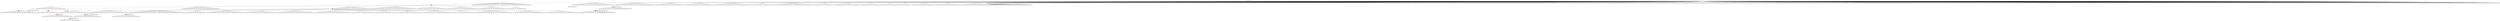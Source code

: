 digraph g {
	"48" -> "49";
	"49" [color=indianred1, style=filled, label="31"];
	"47" -> "48";
	"48" [label="8"];
	"43" -> "44";
	"44" [color=indianred1, style=filled, label="19"];
	"42" -> "43";
	"43" [label="7"];
	"34" -> "35";
	"35" [color=indianred1, style=filled, label="25"];
	"33" -> "34";
	"34" [label="46"];
	"30" -> "31";
	"31" [color=indianred1, style=filled, label="21"];
	"29" -> "30";
	"30" [label="34"];
	"28" -> "29";
	"29" [color=indianred1, style=filled, label="33"];
	"27" -> "28";
	"28" [label="21"];
	"20" -> "21";
	"21" [color=indianred1, style=filled, label="37"];
	"19" -> "20";
	"20" [label="43"];
	"17" -> "18";
	"18" [label="26"];
	"17" -> "19";
	"19" [label="37"];
	"17" -> "22";
	"22" [label="49"];
	"17" -> "23";
	"23" [label="50"];
	"17" -> "24";
	"24" [label="2"];
	"17" -> "25";
	"25" [label="16"];
	"17" -> "26";
	"26" [label="17"];
	"17" -> "27";
	"27" [label="33"];
	"17" -> "32";
	"32" [label="24"];
	"17" -> "33";
	"33" [label="25"];
	"17" -> "36";
	"36" [label="4"];
	"17" -> "37";
	"37" [label="5"];
	"17" -> "38";
	"38" [label="29"];
	"17" -> "39";
	"39" [label="14"];
	"17" -> "40";
	"40" [label="9"];
	"17" -> "41";
	"41" [label="40"];
	"16" -> "17";
	"17" [color=indianred1, style=filled, label="27"];
	"14" -> "15";
	"15" [label="45"];
	"14" -> "16";
	"16" [label="27"];
	"14" -> "42";
	"42" [label="19"];
	"14" -> "45";
	"45" [label="12"];
	"14" -> "46";
	"46" [label="38"];
	"14" -> "47";
	"47" [label="31"];
	"14" -> "50";
	"50" [label="48"];
	"14" -> "51";
	"51" [label="11"];
	"13" -> "14";
	"14" [color=indianred1, style=filled, label="44"];
	"6" -> "7";
	"7" [label="6"];
	"4" -> "5";
	"5" [color=indianred1, style=filled, label="3"];
	"3" -> "4";
	"4" [label="36"];
	"2" -> "3";
	"3" [color=indianred1, style=filled, label="23"];
	"1" -> "2";
	"2" [label="3"];
	"0" -> "1";
	"1" [label="23"];
	"0" -> "6";
	"6" [label="30"];
	"0" -> "8";
	"8" [label="32"];
	"0" -> "9";
	"9" [label="42"];
	"0" -> "10";
	"10" [label="20"];
	"0" -> "11";
	"11" [label="18"];
	"0" -> "12";
	"12" [label="28"];
	"0" -> "13";
	"13" [label="44"];
	"0" -> "52";
	"52" [label="35"];
	"0" -> "53";
	"53" [label="15"];
	"0" -> "54";
	"54" [label="22"];
	"0" -> "55";
	"55" [label="1"];
	"0" -> "56";
	"56" [label="10"];
	"0" -> "57";
	"57" [label="41"];
	"0" -> "58";
	"58" [label="13"];
	"0" -> "59";
	"59" [label="47"];
	"0" -> "60";
	"60" [label="39"];
	"0" [label="germline"];
	"0" -> "cell1";
	"cell1" [shape=box];
	"3" -> "cell2";
	"cell2" [shape=box];
	"9" -> "cell3";
	"cell3" [shape=box];
	"37" -> "cell4";
	"cell4" [shape=box];
	"32" -> "cell5";
	"cell5" [shape=box];
	"0" -> "cell6";
	"cell6" [shape=box];
	"13" -> "cell7";
	"cell7" [shape=box];
	"0" -> "cell8";
	"cell8" [shape=box];
	"40" -> "cell9";
	"cell9" [shape=box];
	"33" -> "cell10";
	"cell10" [shape=box];
	"0" -> "cell11";
	"cell11" [shape=box];
	"46" -> "cell12";
	"cell12" [shape=box];
	"10" -> "cell13";
	"cell13" [shape=box];
	"0" -> "cell14";
	"cell14" [shape=box];
	"0" -> "cell15";
	"cell15" [shape=box];
	"0" -> "cell16";
	"cell16" [shape=box];
	"16" -> "cell17";
	"cell17" [shape=box];
	"56" -> "cell18";
	"cell18" [shape=box];
	"0" -> "cell19";
	"cell19" [shape=box];
	"23" -> "cell20";
	"cell20" [shape=box];
	"0" -> "cell21";
	"cell21" [shape=box];
	"0" -> "cell22";
	"cell22" [shape=box];
	"53" -> "cell23";
	"cell23" [shape=box];
	"40" -> "cell24";
	"cell24" [shape=box];
	"45" -> "cell25";
	"cell25" [shape=box];
	"0" -> "cell26";
	"cell26" [shape=box];
	"0" -> "cell27";
	"cell27" [shape=box];
	"46" -> "cell28";
	"cell28" [shape=box];
	"8" -> "cell29";
	"cell29" [shape=box];
	"0" -> "cell30";
	"cell30" [shape=box];
	"58" -> "cell31";
	"cell31" [shape=box];
	"1" -> "cell32";
	"cell32" [shape=box];
	"9" -> "cell33";
	"cell33" [shape=box];
	"0" -> "cell34";
	"cell34" [shape=box];
	"33" -> "cell35";
	"cell35" [shape=box];
	"0" -> "cell36";
	"cell36" [shape=box];
	"0" -> "cell37";
	"cell37" [shape=box];
	"0" -> "cell38";
	"cell38" [shape=box];
	"0" -> "cell39";
	"cell39" [shape=box];
	"55" -> "cell40";
	"cell40" [shape=box];
	"11" -> "cell41";
	"cell41" [shape=box];
	"0" -> "cell42";
	"cell42" [shape=box];
	"0" -> "cell43";
	"cell43" [shape=box];
	"9" -> "cell44";
	"cell44" [shape=box];
	"0" -> "cell45";
	"cell45" [shape=box];
	"0" -> "cell46";
	"cell46" [shape=box];
	"42" -> "cell47";
	"cell47" [shape=box];
	"22" -> "cell48";
	"cell48" [shape=box];
	"32" -> "cell49";
	"cell49" [shape=box];
	"0" -> "cell50";
	"cell50" [shape=box];
	"0" -> "cell51";
	"cell51" [shape=box];
	"13" -> "cell52";
	"cell52" [shape=box];
	"0" -> "cell53";
	"cell53" [shape=box];
	"36" -> "cell54";
	"cell54" [shape=box];
	"0" -> "cell55";
	"cell55" [shape=box];
	"0" -> "cell56";
	"cell56" [shape=box];
	"16" -> "cell57";
	"cell57" [shape=box];
	"0" -> "cell58";
	"cell58" [shape=box];
	"45" -> "cell59";
	"cell59" [shape=box];
	"22" -> "cell60";
	"cell60" [shape=box];
	"3" -> "cell61";
	"cell61" [shape=box];
	"0" -> "cell62";
	"cell62" [shape=box];
	"0" -> "cell63";
	"cell63" [shape=box];
	"52" -> "cell64";
	"cell64" [shape=box];
	"6" -> "cell65";
	"cell65" [shape=box];
	"0" -> "cell66";
	"cell66" [shape=box];
	"0" -> "cell67";
	"cell67" [shape=box];
	"52" -> "cell68";
	"cell68" [shape=box];
	"0" -> "cell69";
	"cell69" [shape=box];
	"59" -> "cell70";
	"cell70" [shape=box];
	"20" -> "cell71";
	"cell71" [shape=box];
	"52" -> "cell72";
	"cell72" [shape=box];
	"33" -> "cell73";
	"cell73" [shape=box];
	"59" -> "cell74";
	"cell74" [shape=box];
	"41" -> "cell75";
	"cell75" [shape=box];
	"0" -> "cell76";
	"cell76" [shape=box];
	"0" -> "cell77";
	"cell77" [shape=box];
	"15" -> "cell78";
	"cell78" [shape=box];
	"0" -> "cell79";
	"cell79" [shape=box];
	"51" -> "cell80";
	"cell80" [shape=box];
	"0" -> "cell81";
	"cell81" [shape=box];
	"8" -> "cell82";
	"cell82" [shape=box];
	"0" -> "cell83";
	"cell83" [shape=box];
	"16" -> "cell84";
	"cell84" [shape=box];
	"0" -> "cell85";
	"cell85" [shape=box];
	"0" -> "cell86";
	"cell86" [shape=box];
	"35" -> "cell87";
	"cell87" [shape=box];
	"32" -> "cell88";
	"cell88" [shape=box];
	"10" -> "cell89";
	"cell89" [shape=box];
	"0" -> "cell90";
	"cell90" [shape=box];
	"0" -> "cell91";
	"cell91" [shape=box];
	"0" -> "cell92";
	"cell92" [shape=box];
	"0" -> "cell93";
	"cell93" [shape=box];
	"0" -> "cell94";
	"cell94" [shape=box];
	"31" -> "cell95";
	"cell95" [shape=box];
	"0" -> "cell96";
	"cell96" [shape=box];
	"0" -> "cell97";
	"cell97" [shape=box];
	"25" -> "cell98";
	"cell98" [shape=box];
	"32" -> "cell99";
	"cell99" [shape=box];
	"0" -> "cell100";
	"cell100" [shape=box];
	"1" -> "cell101";
	"cell101" [shape=box];
	"0" -> "cell102";
	"cell102" [shape=box];
	"25" -> "cell103";
	"cell103" [shape=box];
	"0" -> "cell104";
	"cell104" [shape=box];
	"7" -> "cell105";
	"cell105" [shape=box];
	"16" -> "cell106";
	"cell106" [shape=box];
	"50" -> "cell107";
	"cell107" [shape=box];
	"31" -> "cell108";
	"cell108" [shape=box];
	"0" -> "cell109";
	"cell109" [shape=box];
	"0" -> "cell110";
	"cell110" [shape=box];
	"0" -> "cell111";
	"cell111" [shape=box];
	"0" -> "cell112";
	"cell112" [shape=box];
	"0" -> "cell113";
	"cell113" [shape=box];
	"28" -> "cell114";
	"cell114" [shape=box];
	"22" -> "cell115";
	"cell115" [shape=box];
	"8" -> "cell116";
	"cell116" [shape=box];
	"56" -> "cell117";
	"cell117" [shape=box];
	"22" -> "cell118";
	"cell118" [shape=box];
	"41" -> "cell119";
	"cell119" [shape=box];
	"0" -> "cell120";
	"cell120" [shape=box];
	"35" -> "cell121";
	"cell121" [shape=box];
	"0" -> "cell122";
	"cell122" [shape=box];
	"42" -> "cell123";
	"cell123" [shape=box];
	"0" -> "cell124";
	"cell124" [shape=box];
	"0" -> "cell125";
	"cell125" [shape=box];
	"0" -> "cell126";
	"cell126" [shape=box];
	"0" -> "cell127";
	"cell127" [shape=box];
	"18" -> "cell128";
	"cell128" [shape=box];
	"0" -> "cell129";
	"cell129" [shape=box];
	"23" -> "cell130";
	"cell130" [shape=box];
	"10" -> "cell131";
	"cell131" [shape=box];
	"0" -> "cell132";
	"cell132" [shape=box];
	"0" -> "cell133";
	"cell133" [shape=box];
	"0" -> "cell134";
	"cell134" [shape=box];
	"0" -> "cell135";
	"cell135" [shape=box];
	"60" -> "cell136";
	"cell136" [shape=box];
	"60" -> "cell137";
	"cell137" [shape=box];
	"0" -> "cell138";
	"cell138" [shape=box];
	"36" -> "cell139";
	"cell139" [shape=box];
	"0" -> "cell140";
	"cell140" [shape=box];
	"24" -> "cell141";
	"cell141" [shape=box];
	"0" -> "cell142";
	"cell142" [shape=box];
	"44" -> "cell143";
	"cell143" [shape=box];
	"21" -> "cell144";
	"cell144" [shape=box];
	"6" -> "cell145";
	"cell145" [shape=box];
	"13" -> "cell146";
	"cell146" [shape=box];
	"0" -> "cell147";
	"cell147" [shape=box];
	"40" -> "cell148";
	"cell148" [shape=box];
	"12" -> "cell149";
	"cell149" [shape=box];
	"0" -> "cell150";
	"cell150" [shape=box];
	"46" -> "cell151";
	"cell151" [shape=box];
	"26" -> "cell152";
	"cell152" [shape=box];
	"45" -> "cell153";
	"cell153" [shape=box];
	"46" -> "cell154";
	"cell154" [shape=box];
	"0" -> "cell155";
	"cell155" [shape=box];
	"0" -> "cell156";
	"cell156" [shape=box];
	"0" -> "cell157";
	"cell157" [shape=box];
	"25" -> "cell158";
	"cell158" [shape=box];
	"0" -> "cell159";
	"cell159" [shape=box];
	"0" -> "cell160";
	"cell160" [shape=box];
	"0" -> "cell161";
	"cell161" [shape=box];
	"0" -> "cell162";
	"cell162" [shape=box];
	"45" -> "cell163";
	"cell163" [shape=box];
	"0" -> "cell164";
	"cell164" [shape=box];
	"47" -> "cell165";
	"cell165" [shape=box];
	"0" -> "cell166";
	"cell166" [shape=box];
	"59" -> "cell167";
	"cell167" [shape=box];
	"53" -> "cell168";
	"cell168" [shape=box];
	"0" -> "cell169";
	"cell169" [shape=box];
	"0" -> "cell170";
	"cell170" [shape=box];
	"0" -> "cell171";
	"cell171" [shape=box];
	"41" -> "cell172";
	"cell172" [shape=box];
	"5" -> "cell173";
	"cell173" [shape=box];
	"60" -> "cell174";
	"cell174" [shape=box];
	"0" -> "cell175";
	"cell175" [shape=box];
	"0" -> "cell176";
	"cell176" [shape=box];
	"23" -> "cell177";
	"cell177" [shape=box];
	"0" -> "cell178";
	"cell178" [shape=box];
	"19" -> "cell179";
	"cell179" [shape=box];
	"15" -> "cell180";
	"cell180" [shape=box];
	"0" -> "cell181";
	"cell181" [shape=box];
	"0" -> "cell182";
	"cell182" [shape=box];
	"12" -> "cell183";
	"cell183" [shape=box];
	"35" -> "cell184";
	"cell184" [shape=box];
	"0" -> "cell185";
	"cell185" [shape=box];
	"37" -> "cell186";
	"cell186" [shape=box];
	"0" -> "cell187";
	"cell187" [shape=box];
	"1" -> "cell188";
	"cell188" [shape=box];
	"24" -> "cell189";
	"cell189" [shape=box];
	"0" -> "cell190";
	"cell190" [shape=box];
	"0" -> "cell191";
	"cell191" [shape=box];
	"0" -> "cell192";
	"cell192" [shape=box];
	"0" -> "cell193";
	"cell193" [shape=box];
	"0" -> "cell194";
	"cell194" [shape=box];
	"0" -> "cell195";
	"cell195" [shape=box];
	"0" -> "cell196";
	"cell196" [shape=box];
	"0" -> "cell197";
	"cell197" [shape=box];
	"29" -> "cell198";
	"cell198" [shape=box];
	"40" -> "cell199";
	"cell199" [shape=box];
	"16" -> "cell200";
	"cell200" [shape=box];
	"39" -> "cell201";
	"cell201" [shape=box];
	"0" -> "cell202";
	"cell202" [shape=box];
	"0" -> "cell203";
	"cell203" [shape=box];
	"0" -> "cell204";
	"cell204" [shape=box];
	"0" -> "cell205";
	"cell205" [shape=box];
	"0" -> "cell206";
	"cell206" [shape=box];
	"22" -> "cell207";
	"cell207" [shape=box];
	"5" -> "cell208";
	"cell208" [shape=box];
	"0" -> "cell209";
	"cell209" [shape=box];
	"0" -> "cell210";
	"cell210" [shape=box];
	"52" -> "cell211";
	"cell211" [shape=box];
	"0" -> "cell212";
	"cell212" [shape=box];
	"44" -> "cell213";
	"cell213" [shape=box];
	"12" -> "cell214";
	"cell214" [shape=box];
	"0" -> "cell215";
	"cell215" [shape=box];
	"40" -> "cell216";
	"cell216" [shape=box];
	"0" -> "cell217";
	"cell217" [shape=box];
	"19" -> "cell218";
	"cell218" [shape=box];
	"6" -> "cell219";
	"cell219" [shape=box];
	"60" -> "cell220";
	"cell220" [shape=box];
	"0" -> "cell221";
	"cell221" [shape=box];
	"52" -> "cell222";
	"cell222" [shape=box];
	"0" -> "cell223";
	"cell223" [shape=box];
	"49" -> "cell224";
	"cell224" [shape=box];
	"0" -> "cell225";
	"cell225" [shape=box];
	"0" -> "cell226";
	"cell226" [shape=box];
	"21" -> "cell227";
	"cell227" [shape=box];
	"12" -> "cell228";
	"cell228" [shape=box];
	"34" -> "cell229";
	"cell229" [shape=box];
	"0" -> "cell230";
	"cell230" [shape=box];
	"40" -> "cell231";
	"cell231" [shape=box];
	"0" -> "cell232";
	"cell232" [shape=box];
	"21" -> "cell233";
	"cell233" [shape=box];
	"0" -> "cell234";
	"cell234" [shape=box];
	"0" -> "cell235";
	"cell235" [shape=box];
	"18" -> "cell236";
	"cell236" [shape=box];
	"51" -> "cell237";
	"cell237" [shape=box];
	"0" -> "cell238";
	"cell238" [shape=box];
	"0" -> "cell239";
	"cell239" [shape=box];
	"0" -> "cell240";
	"cell240" [shape=box];
	"0" -> "cell241";
	"cell241" [shape=box];
	"38" -> "cell242";
	"cell242" [shape=box];
	"15" -> "cell243";
	"cell243" [shape=box];
	"15" -> "cell244";
	"cell244" [shape=box];
	"10" -> "cell245";
	"cell245" [shape=box];
	"47" -> "cell246";
	"cell246" [shape=box];
	"0" -> "cell247";
	"cell247" [shape=box];
	"0" -> "cell248";
	"cell248" [shape=box];
	"57" -> "cell249";
	"cell249" [shape=box];
	"44" -> "cell250";
	"cell250" [shape=box];
	"0" -> "cell251";
	"cell251" [shape=box];
	"11" -> "cell252";
	"cell252" [shape=box];
	"0" -> "cell253";
	"cell253" [shape=box];
	"11" -> "cell254";
	"cell254" [shape=box];
	"0" -> "cell255";
	"cell255" [shape=box];
	"0" -> "cell256";
	"cell256" [shape=box];
	"51" -> "cell257";
	"cell257" [shape=box];
	"5" -> "cell258";
	"cell258" [shape=box];
	"0" -> "cell259";
	"cell259" [shape=box];
	"53" -> "cell260";
	"cell260" [shape=box];
	"0" -> "cell261";
	"cell261" [shape=box];
	"0" -> "cell262";
	"cell262" [shape=box];
	"0" -> "cell263";
	"cell263" [shape=box];
	"0" -> "cell264";
	"cell264" [shape=box];
	"0" -> "cell265";
	"cell265" [shape=box];
	"18" -> "cell266";
	"cell266" [shape=box];
	"41" -> "cell267";
	"cell267" [shape=box];
	"0" -> "cell268";
	"cell268" [shape=box];
	"0" -> "cell269";
	"cell269" [shape=box];
	"31" -> "cell270";
	"cell270" [shape=box];
	"0" -> "cell271";
	"cell271" [shape=box];
	"0" -> "cell272";
	"cell272" [shape=box];
	"0" -> "cell273";
	"cell273" [shape=box];
	"0" -> "cell274";
	"cell274" [shape=box];
	"18" -> "cell275";
	"cell275" [shape=box];
	"0" -> "cell276";
	"cell276" [shape=box];
	"0" -> "cell277";
	"cell277" [shape=box];
	"0" -> "cell278";
	"cell278" [shape=box];
	"0" -> "cell279";
	"cell279" [shape=box];
	"0" -> "cell280";
	"cell280" [shape=box];
	"19" -> "cell281";
	"cell281" [shape=box];
	"0" -> "cell282";
	"cell282" [shape=box];
	"0" -> "cell283";
	"cell283" [shape=box];
	"27" -> "cell284";
	"cell284" [shape=box];
	"0" -> "cell285";
	"cell285" [shape=box];
	"18" -> "cell286";
	"cell286" [shape=box];
	"22" -> "cell287";
	"cell287" [shape=box];
	"39" -> "cell288";
	"cell288" [shape=box];
	"8" -> "cell289";
	"cell289" [shape=box];
	"0" -> "cell290";
	"cell290" [shape=box];
	"0" -> "cell291";
	"cell291" [shape=box];
	"3" -> "cell292";
	"cell292" [shape=box];
	"53" -> "cell293";
	"cell293" [shape=box];
	"0" -> "cell294";
	"cell294" [shape=box];
	"0" -> "cell295";
	"cell295" [shape=box];
	"0" -> "cell296";
	"cell296" [shape=box];
	"6" -> "cell297";
	"cell297" [shape=box];
	"9" -> "cell298";
	"cell298" [shape=box];
	"0" -> "cell299";
	"cell299" [shape=box];
	"0" -> "cell300";
	"cell300" [shape=box];
	"29" -> "cell301";
	"cell301" [shape=box];
	"0" -> "cell302";
	"cell302" [shape=box];
	"0" -> "cell303";
	"cell303" [shape=box];
	"46" -> "cell304";
	"cell304" [shape=box];
	"45" -> "cell305";
	"cell305" [shape=box];
	"8" -> "cell306";
	"cell306" [shape=box];
	"0" -> "cell307";
	"cell307" [shape=box];
	"0" -> "cell308";
	"cell308" [shape=box];
	"16" -> "cell309";
	"cell309" [shape=box];
	"0" -> "cell310";
	"cell310" [shape=box];
	"0" -> "cell311";
	"cell311" [shape=box];
	"43" -> "cell312";
	"cell312" [shape=box];
	"53" -> "cell313";
	"cell313" [shape=box];
	"35" -> "cell314";
	"cell314" [shape=box];
	"37" -> "cell315";
	"cell315" [shape=box];
	"0" -> "cell316";
	"cell316" [shape=box];
	"0" -> "cell317";
	"cell317" [shape=box];
	"15" -> "cell318";
	"cell318" [shape=box];
	"37" -> "cell319";
	"cell319" [shape=box];
	"0" -> "cell320";
	"cell320" [shape=box];
	"60" -> "cell321";
	"cell321" [shape=box];
	"0" -> "cell322";
	"cell322" [shape=box];
	"0" -> "cell323";
	"cell323" [shape=box];
	"0" -> "cell324";
	"cell324" [shape=box];
	"58" -> "cell325";
	"cell325" [shape=box];
	"0" -> "cell326";
	"cell326" [shape=box];
	"41" -> "cell327";
	"cell327" [shape=box];
	"0" -> "cell328";
	"cell328" [shape=box];
	"53" -> "cell329";
	"cell329" [shape=box];
	"27" -> "cell330";
	"cell330" [shape=box];
	"49" -> "cell331";
	"cell331" [shape=box];
	"23" -> "cell332";
	"cell332" [shape=box];
	"0" -> "cell333";
	"cell333" [shape=box];
	"23" -> "cell334";
	"cell334" [shape=box];
	"0" -> "cell335";
	"cell335" [shape=box];
	"58" -> "cell336";
	"cell336" [shape=box];
	"0" -> "cell337";
	"cell337" [shape=box];
	"0" -> "cell338";
	"cell338" [shape=box];
	"0" -> "cell339";
	"cell339" [shape=box];
	"0" -> "cell340";
	"cell340" [shape=box];
	"0" -> "cell341";
	"cell341" [shape=box];
	"0" -> "cell342";
	"cell342" [shape=box];
	"0" -> "cell343";
	"cell343" [shape=box];
	"0" -> "cell344";
	"cell344" [shape=box];
	"0" -> "cell345";
	"cell345" [shape=box];
	"0" -> "cell346";
	"cell346" [shape=box];
	"10" -> "cell347";
	"cell347" [shape=box];
	"0" -> "cell348";
	"cell348" [shape=box];
	"9" -> "cell349";
	"cell349" [shape=box];
	"0" -> "cell350";
	"cell350" [shape=box];
	"50" -> "cell351";
	"cell351" [shape=box];
	"49" -> "cell352";
	"cell352" [shape=box];
	"15" -> "cell353";
	"cell353" [shape=box];
	"0" -> "cell354";
	"cell354" [shape=box];
	"0" -> "cell355";
	"cell355" [shape=box];
	"0" -> "cell356";
	"cell356" [shape=box];
	"33" -> "cell357";
	"cell357" [shape=box];
	"0" -> "cell358";
	"cell358" [shape=box];
	"24" -> "cell359";
	"cell359" [shape=box];
	"0" -> "cell360";
	"cell360" [shape=box];
	"0" -> "cell361";
	"cell361" [shape=box];
	"0" -> "cell362";
	"cell362" [shape=box];
	"0" -> "cell363";
	"cell363" [shape=box];
	"0" -> "cell364";
	"cell364" [shape=box];
	"19" -> "cell365";
	"cell365" [shape=box];
	"29" -> "cell366";
	"cell366" [shape=box];
	"0" -> "cell367";
	"cell367" [shape=box];
	"0" -> "cell368";
	"cell368" [shape=box];
	"0" -> "cell369";
	"cell369" [shape=box];
	"15" -> "cell370";
	"cell370" [shape=box];
	"6" -> "cell371";
	"cell371" [shape=box];
	"19" -> "cell372";
	"cell372" [shape=box];
	"29" -> "cell373";
	"cell373" [shape=box];
	"0" -> "cell374";
	"cell374" [shape=box];
	"15" -> "cell375";
	"cell375" [shape=box];
	"56" -> "cell376";
	"cell376" [shape=box];
	"0" -> "cell377";
	"cell377" [shape=box];
	"0" -> "cell378";
	"cell378" [shape=box];
	"0" -> "cell379";
	"cell379" [shape=box];
	"0" -> "cell380";
	"cell380" [shape=box];
	"0" -> "cell381";
	"cell381" [shape=box];
	"0" -> "cell382";
	"cell382" [shape=box];
	"0" -> "cell383";
	"cell383" [shape=box];
	"0" -> "cell384";
	"cell384" [shape=box];
	"0" -> "cell385";
	"cell385" [shape=box];
	"4" -> "cell386";
	"cell386" [shape=box];
	"0" -> "cell387";
	"cell387" [shape=box];
	"21" -> "cell388";
	"cell388" [shape=box];
	"0" -> "cell389";
	"cell389" [shape=box];
	"29" -> "cell390";
	"cell390" [shape=box];
	"0" -> "cell391";
	"cell391" [shape=box];
	"0" -> "cell392";
	"cell392" [shape=box];
	"0" -> "cell393";
	"cell393" [shape=box];
	"0" -> "cell394";
	"cell394" [shape=box];
	"0" -> "cell395";
	"cell395" [shape=box];
	"0" -> "cell396";
	"cell396" [shape=box];
	"0" -> "cell397";
	"cell397" [shape=box];
	"60" -> "cell398";
	"cell398" [shape=box];
	"0" -> "cell399";
	"cell399" [shape=box];
	"0" -> "cell400";
	"cell400" [shape=box];
	"45" -> "cell401";
	"cell401" [shape=box];
	"58" -> "cell402";
	"cell402" [shape=box];
	"49" -> "cell403";
	"cell403" [shape=box];
	"16" -> "cell404";
	"cell404" [shape=box];
	"0" -> "cell405";
	"cell405" [shape=box];
	"4" -> "cell406";
	"cell406" [shape=box];
	"36" -> "cell407";
	"cell407" [shape=box];
	"0" -> "cell408";
	"cell408" [shape=box];
	"0" -> "cell409";
	"cell409" [shape=box];
	"0" -> "cell410";
	"cell410" [shape=box];
	"15" -> "cell411";
	"cell411" [shape=box];
	"21" -> "cell412";
	"cell412" [shape=box];
	"0" -> "cell413";
	"cell413" [shape=box];
	"46" -> "cell414";
	"cell414" [shape=box];
	"0" -> "cell415";
	"cell415" [shape=box];
	"60" -> "cell416";
	"cell416" [shape=box];
	"0" -> "cell417";
	"cell417" [shape=box];
	"10" -> "cell418";
	"cell418" [shape=box];
	"11" -> "cell419";
	"cell419" [shape=box];
	"0" -> "cell420";
	"cell420" [shape=box];
	"0" -> "cell421";
	"cell421" [shape=box];
	"0" -> "cell422";
	"cell422" [shape=box];
	"13" -> "cell423";
	"cell423" [shape=box];
	"0" -> "cell424";
	"cell424" [shape=box];
	"0" -> "cell425";
	"cell425" [shape=box];
	"0" -> "cell426";
	"cell426" [shape=box];
	"0" -> "cell427";
	"cell427" [shape=box];
	"0" -> "cell428";
	"cell428" [shape=box];
	"0" -> "cell429";
	"cell429" [shape=box];
	"59" -> "cell430";
	"cell430" [shape=box];
	"0" -> "cell431";
	"cell431" [shape=box];
	"0" -> "cell432";
	"cell432" [shape=box];
	"19" -> "cell433";
	"cell433" [shape=box];
	"59" -> "cell434";
	"cell434" [shape=box];
	"0" -> "cell435";
	"cell435" [shape=box];
	"19" -> "cell436";
	"cell436" [shape=box];
	"38" -> "cell437";
	"cell437" [shape=box];
	"13" -> "cell438";
	"cell438" [shape=box];
	"0" -> "cell439";
	"cell439" [shape=box];
	"0" -> "cell440";
	"cell440" [shape=box];
	"12" -> "cell441";
	"cell441" [shape=box];
	"0" -> "cell442";
	"cell442" [shape=box];
	"0" -> "cell443";
	"cell443" [shape=box];
	"51" -> "cell444";
	"cell444" [shape=box];
	"21" -> "cell445";
	"cell445" [shape=box];
	"0" -> "cell446";
	"cell446" [shape=box];
	"5" -> "cell447";
	"cell447" [shape=box];
	"0" -> "cell448";
	"cell448" [shape=box];
	"57" -> "cell449";
	"cell449" [shape=box];
	"22" -> "cell450";
	"cell450" [shape=box];
	"12" -> "cell451";
	"cell451" [shape=box];
	"35" -> "cell452";
	"cell452" [shape=box];
	"1" -> "cell453";
	"cell453" [shape=box];
	"12" -> "cell454";
	"cell454" [shape=box];
	"7" -> "cell455";
	"cell455" [shape=box];
	"54" -> "cell456";
	"cell456" [shape=box];
	"5" -> "cell457";
	"cell457" [shape=box];
	"42" -> "cell458";
	"cell458" [shape=box];
	"0" -> "cell459";
	"cell459" [shape=box];
	"19" -> "cell460";
	"cell460" [shape=box];
	"3" -> "cell461";
	"cell461" [shape=box];
	"0" -> "cell462";
	"cell462" [shape=box];
	"0" -> "cell463";
	"cell463" [shape=box];
	"0" -> "cell464";
	"cell464" [shape=box];
	"0" -> "cell465";
	"cell465" [shape=box];
	"0" -> "cell466";
	"cell466" [shape=box];
	"15" -> "cell467";
	"cell467" [shape=box];
	"22" -> "cell468";
	"cell468" [shape=box];
	"0" -> "cell469";
	"cell469" [shape=box];
	"57" -> "cell470";
	"cell470" [shape=box];
	"0" -> "cell471";
	"cell471" [shape=box];
	"0" -> "cell472";
	"cell472" [shape=box];
	"21" -> "cell473";
	"cell473" [shape=box];
	"0" -> "cell474";
	"cell474" [shape=box];
	"47" -> "cell475";
	"cell475" [shape=box];
	"45" -> "cell476";
	"cell476" [shape=box];
	"0" -> "cell477";
	"cell477" [shape=box];
	"25" -> "cell478";
	"cell478" [shape=box];
	"26" -> "cell479";
	"cell479" [shape=box];
	"25" -> "cell480";
	"cell480" [shape=box];
	"0" -> "cell481";
	"cell481" [shape=box];
	"1" -> "cell482";
	"cell482" [shape=box];
	"0" -> "cell483";
	"cell483" [shape=box];
	"10" -> "cell484";
	"cell484" [shape=box];
	"15" -> "cell485";
	"cell485" [shape=box];
	"0" -> "cell486";
	"cell486" [shape=box];
	"19" -> "cell487";
	"cell487" [shape=box];
	"49" -> "cell488";
	"cell488" [shape=box];
	"0" -> "cell489";
	"cell489" [shape=box];
	"54" -> "cell490";
	"cell490" [shape=box];
	"16" -> "cell491";
	"cell491" [shape=box];
	"40" -> "cell492";
	"cell492" [shape=box];
	"5" -> "cell493";
	"cell493" [shape=box];
	"5" -> "cell494";
	"cell494" [shape=box];
	"46" -> "cell495";
	"cell495" [shape=box];
	"0" -> "cell496";
	"cell496" [shape=box];
	"0" -> "cell497";
	"cell497" [shape=box];
	"56" -> "cell498";
	"cell498" [shape=box];
	"39" -> "cell499";
	"cell499" [shape=box];
	"0" -> "cell500";
	"cell500" [shape=box];
	"0" -> "cell501";
	"cell501" [shape=box];
	"27" -> "cell502";
	"cell502" [shape=box];
	"0" -> "cell503";
	"cell503" [shape=box];
	"46" -> "cell504";
	"cell504" [shape=box];
	"0" -> "cell505";
	"cell505" [shape=box];
	"0" -> "cell506";
	"cell506" [shape=box];
	"40" -> "cell507";
	"cell507" [shape=box];
	"0" -> "cell508";
	"cell508" [shape=box];
	"0" -> "cell509";
	"cell509" [shape=box];
	"50" -> "cell510";
	"cell510" [shape=box];
	"0" -> "cell511";
	"cell511" [shape=box];
	"0" -> "cell512";
	"cell512" [shape=box];
	"0" -> "cell513";
	"cell513" [shape=box];
	"16" -> "cell514";
	"cell514" [shape=box];
	"0" -> "cell515";
	"cell515" [shape=box];
	"51" -> "cell516";
	"cell516" [shape=box];
	"0" -> "cell517";
	"cell517" [shape=box];
	"0" -> "cell518";
	"cell518" [shape=box];
	"0" -> "cell519";
	"cell519" [shape=box];
	"0" -> "cell520";
	"cell520" [shape=box];
	"0" -> "cell521";
	"cell521" [shape=box];
	"35" -> "cell522";
	"cell522" [shape=box];
	"49" -> "cell523";
	"cell523" [shape=box];
	"13" -> "cell524";
	"cell524" [shape=box];
	"24" -> "cell525";
	"cell525" [shape=box];
	"0" -> "cell526";
	"cell526" [shape=box];
	"10" -> "cell527";
	"cell527" [shape=box];
	"0" -> "cell528";
	"cell528" [shape=box];
	"25" -> "cell529";
	"cell529" [shape=box];
	"39" -> "cell530";
	"cell530" [shape=box];
	"0" -> "cell531";
	"cell531" [shape=box];
	"16" -> "cell532";
	"cell532" [shape=box];
	"0" -> "cell533";
	"cell533" [shape=box];
	"54" -> "cell534";
	"cell534" [shape=box];
	"37" -> "cell535";
	"cell535" [shape=box];
	"0" -> "cell536";
	"cell536" [shape=box];
	"52" -> "cell537";
	"cell537" [shape=box];
	"0" -> "cell538";
	"cell538" [shape=box];
	"0" -> "cell539";
	"cell539" [shape=box];
	"0" -> "cell540";
	"cell540" [shape=box];
	"0" -> "cell541";
	"cell541" [shape=box];
	"31" -> "cell542";
	"cell542" [shape=box];
	"0" -> "cell543";
	"cell543" [shape=box];
	"0" -> "cell544";
	"cell544" [shape=box];
	"0" -> "cell545";
	"cell545" [shape=box];
	"9" -> "cell546";
	"cell546" [shape=box];
	"0" -> "cell547";
	"cell547" [shape=box];
	"0" -> "cell548";
	"cell548" [shape=box];
	"0" -> "cell549";
	"cell549" [shape=box];
	"0" -> "cell550";
	"cell550" [shape=box];
	"0" -> "cell551";
	"cell551" [shape=box];
	"0" -> "cell552";
	"cell552" [shape=box];
	"42" -> "cell553";
	"cell553" [shape=box];
	"8" -> "cell554";
	"cell554" [shape=box];
	"60" -> "cell555";
	"cell555" [shape=box];
	"0" -> "cell556";
	"cell556" [shape=box];
	"36" -> "cell557";
	"cell557" [shape=box];
	"0" -> "cell558";
	"cell558" [shape=box];
	"0" -> "cell559";
	"cell559" [shape=box];
	"0" -> "cell560";
	"cell560" [shape=box];
	"0" -> "cell561";
	"cell561" [shape=box];
	"49" -> "cell562";
	"cell562" [shape=box];
	"0" -> "cell563";
	"cell563" [shape=box];
	"51" -> "cell564";
	"cell564" [shape=box];
	"48" -> "cell565";
	"cell565" [shape=box];
	"33" -> "cell566";
	"cell566" [shape=box];
	"38" -> "cell567";
	"cell567" [shape=box];
	"0" -> "cell568";
	"cell568" [shape=box];
	"0" -> "cell569";
	"cell569" [shape=box];
	"0" -> "cell570";
	"cell570" [shape=box];
	"0" -> "cell571";
	"cell571" [shape=box];
	"0" -> "cell572";
	"cell572" [shape=box];
	"49" -> "cell573";
	"cell573" [shape=box];
	"6" -> "cell574";
	"cell574" [shape=box];
	"19" -> "cell575";
	"cell575" [shape=box];
	"0" -> "cell576";
	"cell576" [shape=box];
	"27" -> "cell577";
	"cell577" [shape=box];
	"31" -> "cell578";
	"cell578" [shape=box];
	"6" -> "cell579";
	"cell579" [shape=box];
	"0" -> "cell580";
	"cell580" [shape=box];
	"42" -> "cell581";
	"cell581" [shape=box];
	"15" -> "cell582";
	"cell582" [shape=box];
	"47" -> "cell583";
	"cell583" [shape=box];
	"0" -> "cell584";
	"cell584" [shape=box];
	"35" -> "cell585";
	"cell585" [shape=box];
	"0" -> "cell586";
	"cell586" [shape=box];
	"0" -> "cell587";
	"cell587" [shape=box];
	"0" -> "cell588";
	"cell588" [shape=box];
	"0" -> "cell589";
	"cell589" [shape=box];
	"0" -> "cell590";
	"cell590" [shape=box];
	"44" -> "cell591";
	"cell591" [shape=box];
	"0" -> "cell592";
	"cell592" [shape=box];
	"33" -> "cell593";
	"cell593" [shape=box];
	"42" -> "cell594";
	"cell594" [shape=box];
	"0" -> "cell595";
	"cell595" [shape=box];
	"0" -> "cell596";
	"cell596" [shape=box];
	"49" -> "cell597";
	"cell597" [shape=box];
	"0" -> "cell598";
	"cell598" [shape=box];
	"0" -> "cell599";
	"cell599" [shape=box];
	"0" -> "cell600";
	"cell600" [shape=box];
	"19" -> "cell601";
	"cell601" [shape=box];
	"0" -> "cell602";
	"cell602" [shape=box];
	"19" -> "cell603";
	"cell603" [shape=box];
	"0" -> "cell604";
	"cell604" [shape=box];
	"0" -> "cell605";
	"cell605" [shape=box];
	"0" -> "cell606";
	"cell606" [shape=box];
	"0" -> "cell607";
	"cell607" [shape=box];
	"0" -> "cell608";
	"cell608" [shape=box];
	"57" -> "cell609";
	"cell609" [shape=box];
	"16" -> "cell610";
	"cell610" [shape=box];
	"55" -> "cell611";
	"cell611" [shape=box];
	"16" -> "cell612";
	"cell612" [shape=box];
	"57" -> "cell613";
	"cell613" [shape=box];
	"31" -> "cell614";
	"cell614" [shape=box];
	"53" -> "cell615";
	"cell615" [shape=box];
	"27" -> "cell616";
	"cell616" [shape=box];
	"37" -> "cell617";
	"cell617" [shape=box];
	"0" -> "cell618";
	"cell618" [shape=box];
	"18" -> "cell619";
	"cell619" [shape=box];
	"0" -> "cell620";
	"cell620" [shape=box];
	"38" -> "cell621";
	"cell621" [shape=box];
	"0" -> "cell622";
	"cell622" [shape=box];
	"0" -> "cell623";
	"cell623" [shape=box];
	"24" -> "cell624";
	"cell624" [shape=box];
	"19" -> "cell625";
	"cell625" [shape=box];
	"0" -> "cell626";
	"cell626" [shape=box];
	"0" -> "cell627";
	"cell627" [shape=box];
	"36" -> "cell628";
	"cell628" [shape=box];
	"59" -> "cell629";
	"cell629" [shape=box];
	"0" -> "cell630";
	"cell630" [shape=box];
	"0" -> "cell631";
	"cell631" [shape=box];
	"0" -> "cell632";
	"cell632" [shape=box];
	"0" -> "cell633";
	"cell633" [shape=box];
	"0" -> "cell634";
	"cell634" [shape=box];
	"39" -> "cell635";
	"cell635" [shape=box];
	"13" -> "cell636";
	"cell636" [shape=box];
	"0" -> "cell637";
	"cell637" [shape=box];
	"22" -> "cell638";
	"cell638" [shape=box];
	"49" -> "cell639";
	"cell639" [shape=box];
	"10" -> "cell640";
	"cell640" [shape=box];
	"0" -> "cell641";
	"cell641" [shape=box];
	"24" -> "cell642";
	"cell642" [shape=box];
	"0" -> "cell643";
	"cell643" [shape=box];
	"12" -> "cell644";
	"cell644" [shape=box];
	"0" -> "cell645";
	"cell645" [shape=box];
	"0" -> "cell646";
	"cell646" [shape=box];
	"0" -> "cell647";
	"cell647" [shape=box];
	"0" -> "cell648";
	"cell648" [shape=box];
	"0" -> "cell649";
	"cell649" [shape=box];
	"6" -> "cell650";
	"cell650" [shape=box];
	"0" -> "cell651";
	"cell651" [shape=box];
	"1" -> "cell652";
	"cell652" [shape=box];
	"3" -> "cell653";
	"cell653" [shape=box];
	"0" -> "cell654";
	"cell654" [shape=box];
	"32" -> "cell655";
	"cell655" [shape=box];
	"13" -> "cell656";
	"cell656" [shape=box];
	"19" -> "cell657";
	"cell657" [shape=box];
	"0" -> "cell658";
	"cell658" [shape=box];
	"0" -> "cell659";
	"cell659" [shape=box];
	"22" -> "cell660";
	"cell660" [shape=box];
	"41" -> "cell661";
	"cell661" [shape=box];
	"18" -> "cell662";
	"cell662" [shape=box];
	"0" -> "cell663";
	"cell663" [shape=box];
	"39" -> "cell664";
	"cell664" [shape=box];
	"13" -> "cell665";
	"cell665" [shape=box];
	"0" -> "cell666";
	"cell666" [shape=box];
	"24" -> "cell667";
	"cell667" [shape=box];
	"45" -> "cell668";
	"cell668" [shape=box];
	"8" -> "cell669";
	"cell669" [shape=box];
	"13" -> "cell670";
	"cell670" [shape=box];
	"53" -> "cell671";
	"cell671" [shape=box];
	"15" -> "cell672";
	"cell672" [shape=box];
	"0" -> "cell673";
	"cell673" [shape=box];
	"3" -> "cell674";
	"cell674" [shape=box];
	"8" -> "cell675";
	"cell675" [shape=box];
	"52" -> "cell676";
	"cell676" [shape=box];
	"35" -> "cell677";
	"cell677" [shape=box];
	"0" -> "cell678";
	"cell678" [shape=box];
	"0" -> "cell679";
	"cell679" [shape=box];
	"54" -> "cell680";
	"cell680" [shape=box];
	"9" -> "cell681";
	"cell681" [shape=box];
	"19" -> "cell682";
	"cell682" [shape=box];
	"33" -> "cell683";
	"cell683" [shape=box];
	"0" -> "cell684";
	"cell684" [shape=box];
	"32" -> "cell685";
	"cell685" [shape=box];
	"39" -> "cell686";
	"cell686" [shape=box];
	"0" -> "cell687";
	"cell687" [shape=box];
	"0" -> "cell688";
	"cell688" [shape=box];
	"1" -> "cell689";
	"cell689" [shape=box];
	"8" -> "cell690";
	"cell690" [shape=box];
	"19" -> "cell691";
	"cell691" [shape=box];
	"57" -> "cell692";
	"cell692" [shape=box];
	"46" -> "cell693";
	"cell693" [shape=box];
	"11" -> "cell694";
	"cell694" [shape=box];
	"0" -> "cell695";
	"cell695" [shape=box];
	"39" -> "cell696";
	"cell696" [shape=box];
	"21" -> "cell697";
	"cell697" [shape=box];
	"0" -> "cell698";
	"cell698" [shape=box];
	"0" -> "cell699";
	"cell699" [shape=box];
	"28" -> "cell700";
	"cell700" [shape=box];
	"0" -> "cell701";
	"cell701" [shape=box];
	"7" -> "cell702";
	"cell702" [shape=box];
	"0" -> "cell703";
	"cell703" [shape=box];
	"0" -> "cell704";
	"cell704" [shape=box];
	"0" -> "cell705";
	"cell705" [shape=box];
	"0" -> "cell706";
	"cell706" [shape=box];
	"0" -> "cell707";
	"cell707" [shape=box];
	"59" -> "cell708";
	"cell708" [shape=box];
	"0" -> "cell709";
	"cell709" [shape=box];
	"32" -> "cell710";
	"cell710" [shape=box];
	"0" -> "cell711";
	"cell711" [shape=box];
	"0" -> "cell712";
	"cell712" [shape=box];
	"0" -> "cell713";
	"cell713" [shape=box];
	"60" -> "cell714";
	"cell714" [shape=box];
	"0" -> "cell715";
	"cell715" [shape=box];
	"25" -> "cell716";
	"cell716" [shape=box];
	"0" -> "cell717";
	"cell717" [shape=box];
	"0" -> "cell718";
	"cell718" [shape=box];
	"0" -> "cell719";
	"cell719" [shape=box];
	"0" -> "cell720";
	"cell720" [shape=box];
	"0" -> "cell721";
	"cell721" [shape=box];
	"50" -> "cell722";
	"cell722" [shape=box];
	"29" -> "cell723";
	"cell723" [shape=box];
	"3" -> "cell724";
	"cell724" [shape=box];
	"57" -> "cell725";
	"cell725" [shape=box];
	"4" -> "cell726";
	"cell726" [shape=box];
	"39" -> "cell727";
	"cell727" [shape=box];
	"0" -> "cell728";
	"cell728" [shape=box];
	"18" -> "cell729";
	"cell729" [shape=box];
	"0" -> "cell730";
	"cell730" [shape=box];
	"0" -> "cell731";
	"cell731" [shape=box];
	"0" -> "cell732";
	"cell732" [shape=box];
	"0" -> "cell733";
	"cell733" [shape=box];
	"0" -> "cell734";
	"cell734" [shape=box];
	"21" -> "cell735";
	"cell735" [shape=box];
	"0" -> "cell736";
	"cell736" [shape=box];
	"0" -> "cell737";
	"cell737" [shape=box];
	"13" -> "cell738";
	"cell738" [shape=box];
	"4" -> "cell739";
	"cell739" [shape=box];
	"0" -> "cell740";
	"cell740" [shape=box];
	"0" -> "cell741";
	"cell741" [shape=box];
	"0" -> "cell742";
	"cell742" [shape=box];
	"15" -> "cell743";
	"cell743" [shape=box];
	"0" -> "cell744";
	"cell744" [shape=box];
	"60" -> "cell745";
	"cell745" [shape=box];
	"35" -> "cell746";
	"cell746" [shape=box];
	"0" -> "cell747";
	"cell747" [shape=box];
	"0" -> "cell748";
	"cell748" [shape=box];
	"36" -> "cell749";
	"cell749" [shape=box];
	"0" -> "cell750";
	"cell750" [shape=box];
	"0" -> "cell751";
	"cell751" [shape=box];
	"0" -> "cell752";
	"cell752" [shape=box];
	"31" -> "cell753";
	"cell753" [shape=box];
	"0" -> "cell754";
	"cell754" [shape=box];
	"0" -> "cell755";
	"cell755" [shape=box];
	"57" -> "cell756";
	"cell756" [shape=box];
	"22" -> "cell757";
	"cell757" [shape=box];
	"12" -> "cell758";
	"cell758" [shape=box];
	"0" -> "cell759";
	"cell759" [shape=box];
	"0" -> "cell760";
	"cell760" [shape=box];
	"39" -> "cell761";
	"cell761" [shape=box];
	"7" -> "cell762";
	"cell762" [shape=box];
	"0" -> "cell763";
	"cell763" [shape=box];
	"23" -> "cell764";
	"cell764" [shape=box];
	"36" -> "cell765";
	"cell765" [shape=box];
	"0" -> "cell766";
	"cell766" [shape=box];
	"0" -> "cell767";
	"cell767" [shape=box];
	"0" -> "cell768";
	"cell768" [shape=box];
	"0" -> "cell769";
	"cell769" [shape=box];
	"39" -> "cell770";
	"cell770" [shape=box];
	"36" -> "cell771";
	"cell771" [shape=box];
	"0" -> "cell772";
	"cell772" [shape=box];
	"0" -> "cell773";
	"cell773" [shape=box];
	"0" -> "cell774";
	"cell774" [shape=box];
	"2" -> "cell775";
	"cell775" [shape=box];
	"45" -> "cell776";
	"cell776" [shape=box];
	"0" -> "cell777";
	"cell777" [shape=box];
	"0" -> "cell778";
	"cell778" [shape=box];
	"0" -> "cell779";
	"cell779" [shape=box];
	"10" -> "cell780";
	"cell780" [shape=box];
	"0" -> "cell781";
	"cell781" [shape=box];
	"42" -> "cell782";
	"cell782" [shape=box];
	"3" -> "cell783";
	"cell783" [shape=box];
	"58" -> "cell784";
	"cell784" [shape=box];
	"0" -> "cell785";
	"cell785" [shape=box];
	"50" -> "cell786";
	"cell786" [shape=box];
	"0" -> "cell787";
	"cell787" [shape=box];
	"0" -> "cell788";
	"cell788" [shape=box];
	"0" -> "cell789";
	"cell789" [shape=box];
	"0" -> "cell790";
	"cell790" [shape=box];
	"0" -> "cell791";
	"cell791" [shape=box];
	"0" -> "cell792";
	"cell792" [shape=box];
	"23" -> "cell793";
	"cell793" [shape=box];
	"0" -> "cell794";
	"cell794" [shape=box];
	"47" -> "cell795";
	"cell795" [shape=box];
	"0" -> "cell796";
	"cell796" [shape=box];
	"0" -> "cell797";
	"cell797" [shape=box];
	"36" -> "cell798";
	"cell798" [shape=box];
	"44" -> "cell799";
	"cell799" [shape=box];
	"0" -> "cell800";
	"cell800" [shape=box];
	"5" -> "cell801";
	"cell801" [shape=box];
	"58" -> "cell802";
	"cell802" [shape=box];
	"28" -> "cell803";
	"cell803" [shape=box];
	"46" -> "cell804";
	"cell804" [shape=box];
	"0" -> "cell805";
	"cell805" [shape=box];
	"42" -> "cell806";
	"cell806" [shape=box];
	"35" -> "cell807";
	"cell807" [shape=box];
	"0" -> "cell808";
	"cell808" [shape=box];
	"0" -> "cell809";
	"cell809" [shape=box];
	"0" -> "cell810";
	"cell810" [shape=box];
	"39" -> "cell811";
	"cell811" [shape=box];
	"11" -> "cell812";
	"cell812" [shape=box];
	"12" -> "cell813";
	"cell813" [shape=box];
	"6" -> "cell814";
	"cell814" [shape=box];
	"23" -> "cell815";
	"cell815" [shape=box];
	"41" -> "cell816";
	"cell816" [shape=box];
	"6" -> "cell817";
	"cell817" [shape=box];
	"13" -> "cell818";
	"cell818" [shape=box];
	"24" -> "cell819";
	"cell819" [shape=box];
	"0" -> "cell820";
	"cell820" [shape=box];
	"59" -> "cell821";
	"cell821" [shape=box];
	"0" -> "cell822";
	"cell822" [shape=box];
	"35" -> "cell823";
	"cell823" [shape=box];
	"29" -> "cell824";
	"cell824" [shape=box];
	"0" -> "cell825";
	"cell825" [shape=box];
	"13" -> "cell826";
	"cell826" [shape=box];
	"19" -> "cell827";
	"cell827" [shape=box];
	"0" -> "cell828";
	"cell828" [shape=box];
	"0" -> "cell829";
	"cell829" [shape=box];
	"0" -> "cell830";
	"cell830" [shape=box];
	"0" -> "cell831";
	"cell831" [shape=box];
	"0" -> "cell832";
	"cell832" [shape=box];
	"0" -> "cell833";
	"cell833" [shape=box];
	"0" -> "cell834";
	"cell834" [shape=box];
	"0" -> "cell835";
	"cell835" [shape=box];
	"42" -> "cell836";
	"cell836" [shape=box];
	"0" -> "cell837";
	"cell837" [shape=box];
	"0" -> "cell838";
	"cell838" [shape=box];
	"0" -> "cell839";
	"cell839" [shape=box];
	"0" -> "cell840";
	"cell840" [shape=box];
	"38" -> "cell841";
	"cell841" [shape=box];
	"0" -> "cell842";
	"cell842" [shape=box];
	"26" -> "cell843";
	"cell843" [shape=box];
	"47" -> "cell844";
	"cell844" [shape=box];
	"0" -> "cell845";
	"cell845" [shape=box];
	"48" -> "cell846";
	"cell846" [shape=box];
	"47" -> "cell847";
	"cell847" [shape=box];
	"19" -> "cell848";
	"cell848" [shape=box];
	"0" -> "cell849";
	"cell849" [shape=box];
	"0" -> "cell850";
	"cell850" [shape=box];
	"44" -> "cell851";
	"cell851" [shape=box];
	"0" -> "cell852";
	"cell852" [shape=box];
	"45" -> "cell853";
	"cell853" [shape=box];
	"13" -> "cell854";
	"cell854" [shape=box];
	"21" -> "cell855";
	"cell855" [shape=box];
	"28" -> "cell856";
	"cell856" [shape=box];
	"0" -> "cell857";
	"cell857" [shape=box];
	"0" -> "cell858";
	"cell858" [shape=box];
	"0" -> "cell859";
	"cell859" [shape=box];
	"40" -> "cell860";
	"cell860" [shape=box];
	"0" -> "cell861";
	"cell861" [shape=box];
	"33" -> "cell862";
	"cell862" [shape=box];
	"0" -> "cell863";
	"cell863" [shape=box];
	"0" -> "cell864";
	"cell864" [shape=box];
	"22" -> "cell865";
	"cell865" [shape=box];
	"55" -> "cell866";
	"cell866" [shape=box];
	"50" -> "cell867";
	"cell867" [shape=box];
	"0" -> "cell868";
	"cell868" [shape=box];
	"0" -> "cell869";
	"cell869" [shape=box];
	"35" -> "cell870";
	"cell870" [shape=box];
	"48" -> "cell871";
	"cell871" [shape=box];
	"32" -> "cell872";
	"cell872" [shape=box];
	"52" -> "cell873";
	"cell873" [shape=box];
	"0" -> "cell874";
	"cell874" [shape=box];
	"0" -> "cell875";
	"cell875" [shape=box];
	"13" -> "cell876";
	"cell876" [shape=box];
	"19" -> "cell877";
	"cell877" [shape=box];
	"0" -> "cell878";
	"cell878" [shape=box];
	"1" -> "cell879";
	"cell879" [shape=box];
	"0" -> "cell880";
	"cell880" [shape=box];
	"42" -> "cell881";
	"cell881" [shape=box];
	"0" -> "cell882";
	"cell882" [shape=box];
	"0" -> "cell883";
	"cell883" [shape=box];
	"1" -> "cell884";
	"cell884" [shape=box];
	"31" -> "cell885";
	"cell885" [shape=box];
	"0" -> "cell886";
	"cell886" [shape=box];
	"0" -> "cell887";
	"cell887" [shape=box];
	"43" -> "cell888";
	"cell888" [shape=box];
	"24" -> "cell889";
	"cell889" [shape=box];
	"25" -> "cell890";
	"cell890" [shape=box];
	"5" -> "cell891";
	"cell891" [shape=box];
	"35" -> "cell892";
	"cell892" [shape=box];
	"0" -> "cell893";
	"cell893" [shape=box];
	"0" -> "cell894";
	"cell894" [shape=box];
	"0" -> "cell895";
	"cell895" [shape=box];
	"0" -> "cell896";
	"cell896" [shape=box];
	"0" -> "cell897";
	"cell897" [shape=box];
	"23" -> "cell898";
	"cell898" [shape=box];
	"0" -> "cell899";
	"cell899" [shape=box];
	"37" -> "cell900";
	"cell900" [shape=box];
	"0" -> "cell901";
	"cell901" [shape=box];
	"0" -> "cell902";
	"cell902" [shape=box];
	"6" -> "cell903";
	"cell903" [shape=box];
	"0" -> "cell904";
	"cell904" [shape=box];
	"0" -> "cell905";
	"cell905" [shape=box];
	"30" -> "cell906";
	"cell906" [shape=box];
	"57" -> "cell907";
	"cell907" [shape=box];
	"9" -> "cell908";
	"cell908" [shape=box];
	"0" -> "cell909";
	"cell909" [shape=box];
	"0" -> "cell910";
	"cell910" [shape=box];
	"1" -> "cell911";
	"cell911" [shape=box];
	"0" -> "cell912";
	"cell912" [shape=box];
	"50" -> "cell913";
	"cell913" [shape=box];
	"26" -> "cell914";
	"cell914" [shape=box];
	"0" -> "cell915";
	"cell915" [shape=box];
	"25" -> "cell916";
	"cell916" [shape=box];
	"0" -> "cell917";
	"cell917" [shape=box];
	"0" -> "cell918";
	"cell918" [shape=box];
	"0" -> "cell919";
	"cell919" [shape=box];
	"0" -> "cell920";
	"cell920" [shape=box];
	"55" -> "cell921";
	"cell921" [shape=box];
	"9" -> "cell922";
	"cell922" [shape=box];
	"0" -> "cell923";
	"cell923" [shape=box];
	"0" -> "cell924";
	"cell924" [shape=box];
	"24" -> "cell925";
	"cell925" [shape=box];
	"0" -> "cell926";
	"cell926" [shape=box];
	"0" -> "cell927";
	"cell927" [shape=box];
	"5" -> "cell928";
	"cell928" [shape=box];
	"0" -> "cell929";
	"cell929" [shape=box];
	"27" -> "cell930";
	"cell930" [shape=box];
	"0" -> "cell931";
	"cell931" [shape=box];
	"0" -> "cell932";
	"cell932" [shape=box];
	"0" -> "cell933";
	"cell933" [shape=box];
	"0" -> "cell934";
	"cell934" [shape=box];
	"15" -> "cell935";
	"cell935" [shape=box];
	"0" -> "cell936";
	"cell936" [shape=box];
	"0" -> "cell937";
	"cell937" [shape=box];
	"0" -> "cell938";
	"cell938" [shape=box];
	"40" -> "cell939";
	"cell939" [shape=box];
	"25" -> "cell940";
	"cell940" [shape=box];
	"0" -> "cell941";
	"cell941" [shape=box];
	"19" -> "cell942";
	"cell942" [shape=box];
	"44" -> "cell943";
	"cell943" [shape=box];
	"59" -> "cell944";
	"cell944" [shape=box];
	"16" -> "cell945";
	"cell945" [shape=box];
	"42" -> "cell946";
	"cell946" [shape=box];
	"59" -> "cell947";
	"cell947" [shape=box];
	"0" -> "cell948";
	"cell948" [shape=box];
	"28" -> "cell949";
	"cell949" [shape=box];
	"0" -> "cell950";
	"cell950" [shape=box];
	"36" -> "cell951";
	"cell951" [shape=box];
	"16" -> "cell952";
	"cell952" [shape=box];
	"0" -> "cell953";
	"cell953" [shape=box];
	"11" -> "cell954";
	"cell954" [shape=box];
	"0" -> "cell955";
	"cell955" [shape=box];
	"0" -> "cell956";
	"cell956" [shape=box];
	"27" -> "cell957";
	"cell957" [shape=box];
	"20" -> "cell958";
	"cell958" [shape=box];
	"5" -> "cell959";
	"cell959" [shape=box];
	"11" -> "cell960";
	"cell960" [shape=box];
	"8" -> "cell961";
	"cell961" [shape=box];
	"5" -> "cell962";
	"cell962" [shape=box];
	"39" -> "cell963";
	"cell963" [shape=box];
	"29" -> "cell964";
	"cell964" [shape=box];
	"10" -> "cell965";
	"cell965" [shape=box];
	"0" -> "cell966";
	"cell966" [shape=box];
	"5" -> "cell967";
	"cell967" [shape=box];
	"0" -> "cell968";
	"cell968" [shape=box];
	"0" -> "cell969";
	"cell969" [shape=box];
	"0" -> "cell970";
	"cell970" [shape=box];
	"0" -> "cell971";
	"cell971" [shape=box];
	"0" -> "cell972";
	"cell972" [shape=box];
	"13" -> "cell973";
	"cell973" [shape=box];
	"0" -> "cell974";
	"cell974" [shape=box];
	"37" -> "cell975";
	"cell975" [shape=box];
	"16" -> "cell976";
	"cell976" [shape=box];
	"18" -> "cell977";
	"cell977" [shape=box];
	"36" -> "cell978";
	"cell978" [shape=box];
	"0" -> "cell979";
	"cell979" [shape=box];
	"24" -> "cell980";
	"cell980" [shape=box];
	"0" -> "cell981";
	"cell981" [shape=box];
	"0" -> "cell982";
	"cell982" [shape=box];
	"42" -> "cell983";
	"cell983" [shape=box];
	"12" -> "cell984";
	"cell984" [shape=box];
	"0" -> "cell985";
	"cell985" [shape=box];
	"0" -> "cell986";
	"cell986" [shape=box];
	"0" -> "cell987";
	"cell987" [shape=box];
	"27" -> "cell988";
	"cell988" [shape=box];
	"6" -> "cell989";
	"cell989" [shape=box];
	"0" -> "cell990";
	"cell990" [shape=box];
	"0" -> "cell991";
	"cell991" [shape=box];
	"56" -> "cell992";
	"cell992" [shape=box];
	"40" -> "cell993";
	"cell993" [shape=box];
	"21" -> "cell994";
	"cell994" [shape=box];
	"0" -> "cell995";
	"cell995" [shape=box];
	"29" -> "cell996";
	"cell996" [shape=box];
	"12" -> "cell997";
	"cell997" [shape=box];
	"50" -> "cell998";
	"cell998" [shape=box];
	"0" -> "cell999";
	"cell999" [shape=box];
	"12" -> "cell1000";
	"cell1000" [shape=box];
	"0" -> "cell1001";
	"cell1001" [shape=box];
	"40" -> "cell1002";
	"cell1002" [shape=box];
	"15" -> "cell1003";
	"cell1003" [shape=box];
	"24" -> "cell1004";
	"cell1004" [shape=box];
	"49" -> "cell1005";
	"cell1005" [shape=box];
	"25" -> "cell1006";
	"cell1006" [shape=box];
	"50" -> "cell1007";
	"cell1007" [shape=box];
	"0" -> "cell1008";
	"cell1008" [shape=box];
	"10" -> "cell1009";
	"cell1009" [shape=box];
	"50" -> "cell1010";
	"cell1010" [shape=box];
	"27" -> "cell1011";
	"cell1011" [shape=box];
	"0" -> "cell1012";
	"cell1012" [shape=box];
	"8" -> "cell1013";
	"cell1013" [shape=box];
	"0" -> "cell1014";
	"cell1014" [shape=box];
	"5" -> "cell1015";
	"cell1015" [shape=box];
	"13" -> "cell1016";
	"cell1016" [shape=box];
	"0" -> "cell1017";
	"cell1017" [shape=box];
	"8" -> "cell1018";
	"cell1018" [shape=box];
	"46" -> "cell1019";
	"cell1019" [shape=box];
	"48" -> "cell1020";
	"cell1020" [shape=box];
	"5" -> "cell1021";
	"cell1021" [shape=box];
	"49" -> "cell1022";
	"cell1022" [shape=box];
	"49" -> "cell1023";
	"cell1023" [shape=box];
	"48" -> "cell1024";
	"cell1024" [shape=box];
	"55" -> "cell1025";
	"cell1025" [shape=box];
	"0" -> "cell1026";
	"cell1026" [shape=box];
	"0" -> "cell1027";
	"cell1027" [shape=box];
	"0" -> "cell1028";
	"cell1028" [shape=box];
	"26" -> "cell1029";
	"cell1029" [shape=box];
	"0" -> "cell1030";
	"cell1030" [shape=box];
	"47" -> "cell1031";
	"cell1031" [shape=box];
	"27" -> "cell1032";
	"cell1032" [shape=box];
	"0" -> "cell1033";
	"cell1033" [shape=box];
	"0" -> "cell1034";
	"cell1034" [shape=box];
	"25" -> "cell1035";
	"cell1035" [shape=box];
	"0" -> "cell1036";
	"cell1036" [shape=box];
	"0" -> "cell1037";
	"cell1037" [shape=box];
	"0" -> "cell1038";
	"cell1038" [shape=box];
	"60" -> "cell1039";
	"cell1039" [shape=box];
	"0" -> "cell1040";
	"cell1040" [shape=box];
	"37" -> "cell1041";
	"cell1041" [shape=box];
	"25" -> "cell1042";
	"cell1042" [shape=box];
	"6" -> "cell1043";
	"cell1043" [shape=box];
	"0" -> "cell1044";
	"cell1044" [shape=box];
	"21" -> "cell1045";
	"cell1045" [shape=box];
	"13" -> "cell1046";
	"cell1046" [shape=box];
	"54" -> "cell1047";
	"cell1047" [shape=box];
	"53" -> "cell1048";
	"cell1048" [shape=box];
	"6" -> "cell1049";
	"cell1049" [shape=box];
	"10" -> "cell1050";
	"cell1050" [shape=box];
	"0" -> "cell1051";
	"cell1051" [shape=box];
	"0" -> "cell1052";
	"cell1052" [shape=box];
	"38" -> "cell1053";
	"cell1053" [shape=box];
	"0" -> "cell1054";
	"cell1054" [shape=box];
	"29" -> "cell1055";
	"cell1055" [shape=box];
	"0" -> "cell1056";
	"cell1056" [shape=box];
	"12" -> "cell1057";
	"cell1057" [shape=box];
	"37" -> "cell1058";
	"cell1058" [shape=box];
	"11" -> "cell1059";
	"cell1059" [shape=box];
	"16" -> "cell1060";
	"cell1060" [shape=box];
	"33" -> "cell1061";
	"cell1061" [shape=box];
	"51" -> "cell1062";
	"cell1062" [shape=box];
	"41" -> "cell1063";
	"cell1063" [shape=box];
	"12" -> "cell1064";
	"cell1064" [shape=box];
	"0" -> "cell1065";
	"cell1065" [shape=box];
	"10" -> "cell1066";
	"cell1066" [shape=box];
	"40" -> "cell1067";
	"cell1067" [shape=box];
	"26" -> "cell1068";
	"cell1068" [shape=box];
	"0" -> "cell1069";
	"cell1069" [shape=box];
	"13" -> "cell1070";
	"cell1070" [shape=box];
	"0" -> "cell1071";
	"cell1071" [shape=box];
	"0" -> "cell1072";
	"cell1072" [shape=box];
	"0" -> "cell1073";
	"cell1073" [shape=box];
	"1" -> "cell1074";
	"cell1074" [shape=box];
	"9" -> "cell1075";
	"cell1075" [shape=box];
	"0" -> "cell1076";
	"cell1076" [shape=box];
	"0" -> "cell1077";
	"cell1077" [shape=box];
	"0" -> "cell1078";
	"cell1078" [shape=box];
	"41" -> "cell1079";
	"cell1079" [shape=box];
	"0" -> "cell1080";
	"cell1080" [shape=box];
	"52" -> "cell1081";
	"cell1081" [shape=box];
	"12" -> "cell1082";
	"cell1082" [shape=box];
	"41" -> "cell1083";
	"cell1083" [shape=box];
	"23" -> "cell1084";
	"cell1084" [shape=box];
	"0" -> "cell1085";
	"cell1085" [shape=box];
	"9" -> "cell1086";
	"cell1086" [shape=box];
	"0" -> "cell1087";
	"cell1087" [shape=box];
	"0" -> "cell1088";
	"cell1088" [shape=box];
	"40" -> "cell1089";
	"cell1089" [shape=box];
	"0" -> "cell1090";
	"cell1090" [shape=box];
	"15" -> "cell1091";
	"cell1091" [shape=box];
	"0" -> "cell1092";
	"cell1092" [shape=box];
	"3" -> "cell1093";
	"cell1093" [shape=box];
	"0" -> "cell1094";
	"cell1094" [shape=box];
	"0" -> "cell1095";
	"cell1095" [shape=box];
	"60" -> "cell1096";
	"cell1096" [shape=box];
	"0" -> "cell1097";
	"cell1097" [shape=box];
	"0" -> "cell1098";
	"cell1098" [shape=box];
	"24" -> "cell1099";
	"cell1099" [shape=box];
	"0" -> "cell1100";
	"cell1100" [shape=box];
	"0" -> "cell1101";
	"cell1101" [shape=box];
	"1" -> "cell1102";
	"cell1102" [shape=box];
	"0" -> "cell1103";
	"cell1103" [shape=box];
	"0" -> "cell1104";
	"cell1104" [shape=box];
	"0" -> "cell1105";
	"cell1105" [shape=box];
	"45" -> "cell1106";
	"cell1106" [shape=box];
	"0" -> "cell1107";
	"cell1107" [shape=box];
	"3" -> "cell1108";
	"cell1108" [shape=box];
	"58" -> "cell1109";
	"cell1109" [shape=box];
	"51" -> "cell1110";
	"cell1110" [shape=box];
	"0" -> "cell1111";
	"cell1111" [shape=box];
	"0" -> "cell1112";
	"cell1112" [shape=box];
	"23" -> "cell1113";
	"cell1113" [shape=box];
	"27" -> "cell1114";
	"cell1114" [shape=box];
	"4" -> "cell1115";
	"cell1115" [shape=box];
	"0" -> "cell1116";
	"cell1116" [shape=box];
	"0" -> "cell1117";
	"cell1117" [shape=box];
	"37" -> "cell1118";
	"cell1118" [shape=box];
	"0" -> "cell1119";
	"cell1119" [shape=box];
	"0" -> "cell1120";
	"cell1120" [shape=box];
	"0" -> "cell1121";
	"cell1121" [shape=box];
	"0" -> "cell1122";
	"cell1122" [shape=box];
	"0" -> "cell1123";
	"cell1123" [shape=box];
	"0" -> "cell1124";
	"cell1124" [shape=box];
	"0" -> "cell1125";
	"cell1125" [shape=box];
	"50" -> "cell1126";
	"cell1126" [shape=box];
	"0" -> "cell1127";
	"cell1127" [shape=box];
	"0" -> "cell1128";
	"cell1128" [shape=box];
	"0" -> "cell1129";
	"cell1129" [shape=box];
	"13" -> "cell1130";
	"cell1130" [shape=box];
	"0" -> "cell1131";
	"cell1131" [shape=box];
	"54" -> "cell1132";
	"cell1132" [shape=box];
	"20" -> "cell1133";
	"cell1133" [shape=box];
	"45" -> "cell1134";
	"cell1134" [shape=box];
	"57" -> "cell1135";
	"cell1135" [shape=box];
	"41" -> "cell1136";
	"cell1136" [shape=box];
	"0" -> "cell1137";
	"cell1137" [shape=box];
	"38" -> "cell1138";
	"cell1138" [shape=box];
	"0" -> "cell1139";
	"cell1139" [shape=box];
	"42" -> "cell1140";
	"cell1140" [shape=box];
	"38" -> "cell1141";
	"cell1141" [shape=box];
	"0" -> "cell1142";
	"cell1142" [shape=box];
	"0" -> "cell1143";
	"cell1143" [shape=box];
	"32" -> "cell1144";
	"cell1144" [shape=box];
	"0" -> "cell1145";
	"cell1145" [shape=box];
	"5" -> "cell1146";
	"cell1146" [shape=box];
	"32" -> "cell1147";
	"cell1147" [shape=box];
	"46" -> "cell1148";
	"cell1148" [shape=box];
	"10" -> "cell1149";
	"cell1149" [shape=box];
	"27" -> "cell1150";
	"cell1150" [shape=box];
	"39" -> "cell1151";
	"cell1151" [shape=box];
	"23" -> "cell1152";
	"cell1152" [shape=box];
	"46" -> "cell1153";
	"cell1153" [shape=box];
	"3" -> "cell1154";
	"cell1154" [shape=box];
	"22" -> "cell1155";
	"cell1155" [shape=box];
	"0" -> "cell1156";
	"cell1156" [shape=box];
	"0" -> "cell1157";
	"cell1157" [shape=box];
	"0" -> "cell1158";
	"cell1158" [shape=box];
	"44" -> "cell1159";
	"cell1159" [shape=box];
	"0" -> "cell1160";
	"cell1160" [shape=box];
	"0" -> "cell1161";
	"cell1161" [shape=box];
	"25" -> "cell1162";
	"cell1162" [shape=box];
	"0" -> "cell1163";
	"cell1163" [shape=box];
	"0" -> "cell1164";
	"cell1164" [shape=box];
	"0" -> "cell1165";
	"cell1165" [shape=box];
	"15" -> "cell1166";
	"cell1166" [shape=box];
	"34" -> "cell1167";
	"cell1167" [shape=box];
	"55" -> "cell1168";
	"cell1168" [shape=box];
	"24" -> "cell1169";
	"cell1169" [shape=box];
	"41" -> "cell1170";
	"cell1170" [shape=box];
	"23" -> "cell1171";
	"cell1171" [shape=box];
	"59" -> "cell1172";
	"cell1172" [shape=box];
	"31" -> "cell1173";
	"cell1173" [shape=box];
	"30" -> "cell1174";
	"cell1174" [shape=box];
	"26" -> "cell1175";
	"cell1175" [shape=box];
	"0" -> "cell1176";
	"cell1176" [shape=box];
	"47" -> "cell1177";
	"cell1177" [shape=box];
	"0" -> "cell1178";
	"cell1178" [shape=box];
	"33" -> "cell1179";
	"cell1179" [shape=box];
	"24" -> "cell1180";
	"cell1180" [shape=box];
	"2" -> "cell1181";
	"cell1181" [shape=box];
	"47" -> "cell1182";
	"cell1182" [shape=box];
	"53" -> "cell1183";
	"cell1183" [shape=box];
	"19" -> "cell1184";
	"cell1184" [shape=box];
	"0" -> "cell1185";
	"cell1185" [shape=box];
	"1" -> "cell1186";
	"cell1186" [shape=box];
	"0" -> "cell1187";
	"cell1187" [shape=box];
	"0" -> "cell1188";
	"cell1188" [shape=box];
	"13" -> "cell1189";
	"cell1189" [shape=box];
	"27" -> "cell1190";
	"cell1190" [shape=box];
	"3" -> "cell1191";
	"cell1191" [shape=box];
	"42" -> "cell1192";
	"cell1192" [shape=box];
	"15" -> "cell1193";
	"cell1193" [shape=box];
	"0" -> "cell1194";
	"cell1194" [shape=box];
	"0" -> "cell1195";
	"cell1195" [shape=box];
	"0" -> "cell1196";
	"cell1196" [shape=box];
	"47" -> "cell1197";
	"cell1197" [shape=box];
	"0" -> "cell1198";
	"cell1198" [shape=box];
	"6" -> "cell1199";
	"cell1199" [shape=box];
	"24" -> "cell1200";
	"cell1200" [shape=box];
	"0" -> "cell1201";
	"cell1201" [shape=box];
	"0" -> "cell1202";
	"cell1202" [shape=box];
	"0" -> "cell1203";
	"cell1203" [shape=box];
	"0" -> "cell1204";
	"cell1204" [shape=box];
	"0" -> "cell1205";
	"cell1205" [shape=box];
	"26" -> "cell1206";
	"cell1206" [shape=box];
	"38" -> "cell1207";
	"cell1207" [shape=box];
	"0" -> "cell1208";
	"cell1208" [shape=box];
	"42" -> "cell1209";
	"cell1209" [shape=box];
	"49" -> "cell1210";
	"cell1210" [shape=box];
	"9" -> "cell1211";
	"cell1211" [shape=box];
	"0" -> "cell1212";
	"cell1212" [shape=box];
	"0" -> "cell1213";
	"cell1213" [shape=box];
	"59" -> "cell1214";
	"cell1214" [shape=box];
	"0" -> "cell1215";
	"cell1215" [shape=box];
	"59" -> "cell1216";
	"cell1216" [shape=box];
	"6" -> "cell1217";
	"cell1217" [shape=box];
	"0" -> "cell1218";
	"cell1218" [shape=box];
	"0" -> "cell1219";
	"cell1219" [shape=box];
	"3" -> "cell1220";
	"cell1220" [shape=box];
	"22" -> "cell1221";
	"cell1221" [shape=box];
	"56" -> "cell1222";
	"cell1222" [shape=box];
	"12" -> "cell1223";
	"cell1223" [shape=box];
	"0" -> "cell1224";
	"cell1224" [shape=box];
	"49" -> "cell1225";
	"cell1225" [shape=box];
	"0" -> "cell1226";
	"cell1226" [shape=box];
	"0" -> "cell1227";
	"cell1227" [shape=box];
	"6" -> "cell1228";
	"cell1228" [shape=box];
	"54" -> "cell1229";
	"cell1229" [shape=box];
	"47" -> "cell1230";
	"cell1230" [shape=box];
	"27" -> "cell1231";
	"cell1231" [shape=box];
	"27" -> "cell1232";
	"cell1232" [shape=box];
	"0" -> "cell1233";
	"cell1233" [shape=box];
	"59" -> "cell1234";
	"cell1234" [shape=box];
	"53" -> "cell1235";
	"cell1235" [shape=box];
	"0" -> "cell1236";
	"cell1236" [shape=box];
	"0" -> "cell1237";
	"cell1237" [shape=box];
	"0" -> "cell1238";
	"cell1238" [shape=box];
	"0" -> "cell1239";
	"cell1239" [shape=box];
	"0" -> "cell1240";
	"cell1240" [shape=box];
	"58" -> "cell1241";
	"cell1241" [shape=box];
	"0" -> "cell1242";
	"cell1242" [shape=box];
	"0" -> "cell1243";
	"cell1243" [shape=box];
	"0" -> "cell1244";
	"cell1244" [shape=box];
	"2" -> "cell1245";
	"cell1245" [shape=box];
	"29" -> "cell1246";
	"cell1246" [shape=box];
	"0" -> "cell1247";
	"cell1247" [shape=box];
	"0" -> "cell1248";
	"cell1248" [shape=box];
	"22" -> "cell1249";
	"cell1249" [shape=box];
	"41" -> "cell1250";
	"cell1250" [shape=box];
	"0" -> "cell1251";
	"cell1251" [shape=box];
	"30" -> "cell1252";
	"cell1252" [shape=box];
	"0" -> "cell1253";
	"cell1253" [shape=box];
	"54" -> "cell1254";
	"cell1254" [shape=box];
	"60" -> "cell1255";
	"cell1255" [shape=box];
	"0" -> "cell1256";
	"cell1256" [shape=box];
	"13" -> "cell1257";
	"cell1257" [shape=box];
	"0" -> "cell1258";
	"cell1258" [shape=box];
	"0" -> "cell1259";
	"cell1259" [shape=box];
	"33" -> "cell1260";
	"cell1260" [shape=box];
	"0" -> "cell1261";
	"cell1261" [shape=box];
	"13" -> "cell1262";
	"cell1262" [shape=box];
	"0" -> "cell1263";
	"cell1263" [shape=box];
	"22" -> "cell1264";
	"cell1264" [shape=box];
	"1" -> "cell1265";
	"cell1265" [shape=box];
	"50" -> "cell1266";
	"cell1266" [shape=box];
	"0" -> "cell1267";
	"cell1267" [shape=box];
	"1" -> "cell1268";
	"cell1268" [shape=box];
	"13" -> "cell1269";
	"cell1269" [shape=box];
	"1" -> "cell1270";
	"cell1270" [shape=box];
	"58" -> "cell1271";
	"cell1271" [shape=box];
	"44" -> "cell1272";
	"cell1272" [shape=box];
	"0" -> "cell1273";
	"cell1273" [shape=box];
	"0" -> "cell1274";
	"cell1274" [shape=box];
	"26" -> "cell1275";
	"cell1275" [shape=box];
	"58" -> "cell1276";
	"cell1276" [shape=box];
	"0" -> "cell1277";
	"cell1277" [shape=box];
	"37" -> "cell1278";
	"cell1278" [shape=box];
	"39" -> "cell1279";
	"cell1279" [shape=box];
	"60" -> "cell1280";
	"cell1280" [shape=box];
	"0" -> "cell1281";
	"cell1281" [shape=box];
	"0" -> "cell1282";
	"cell1282" [shape=box];
	"0" -> "cell1283";
	"cell1283" [shape=box];
	"13" -> "cell1284";
	"cell1284" [shape=box];
	"33" -> "cell1285";
	"cell1285" [shape=box];
	"39" -> "cell1286";
	"cell1286" [shape=box];
	"60" -> "cell1287";
	"cell1287" [shape=box];
	"55" -> "cell1288";
	"cell1288" [shape=box];
	"42" -> "cell1289";
	"cell1289" [shape=box];
	"0" -> "cell1290";
	"cell1290" [shape=box];
	"9" -> "cell1291";
	"cell1291" [shape=box];
	"0" -> "cell1292";
	"cell1292" [shape=box];
	"25" -> "cell1293";
	"cell1293" [shape=box];
	"0" -> "cell1294";
	"cell1294" [shape=box];
	"0" -> "cell1295";
	"cell1295" [shape=box];
	"19" -> "cell1296";
	"cell1296" [shape=box];
	"19" -> "cell1297";
	"cell1297" [shape=box];
	"0" -> "cell1298";
	"cell1298" [shape=box];
	"45" -> "cell1299";
	"cell1299" [shape=box];
	"60" -> "cell1300";
	"cell1300" [shape=box];
	labelloc="t";
	label="Confidence score: -2591.414848";
}
